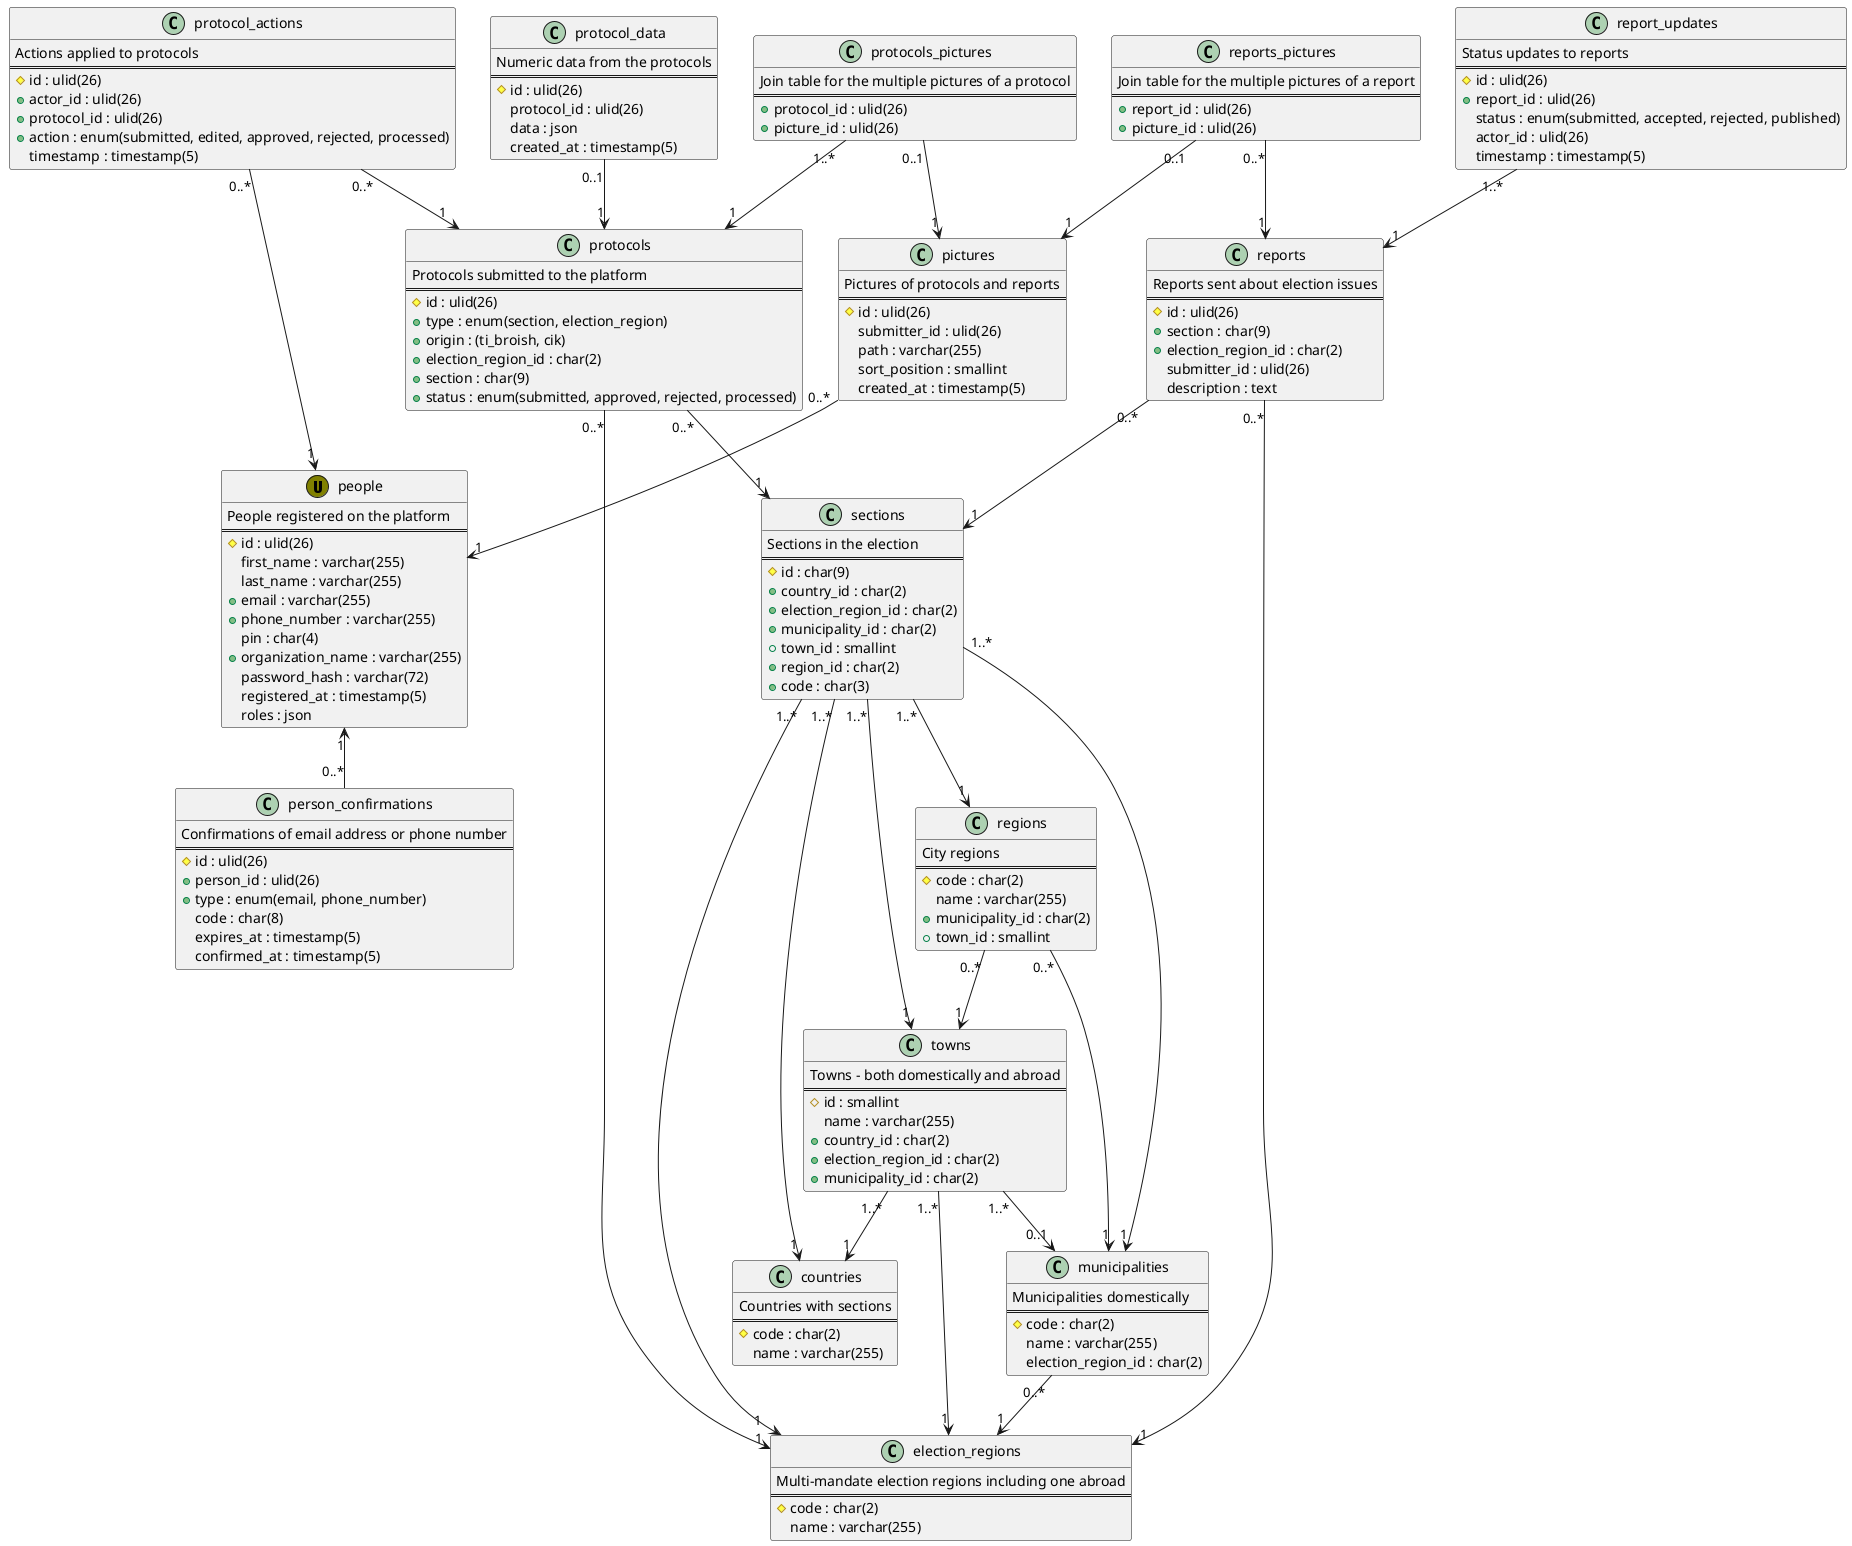 @startuml database

class people <<(U,olive)>> {
  People registered on the platform
  ==
  #id : ulid(26)
  first_name : varchar(255)
  last_name : varchar(255)
  +email : varchar(255)
  +phone_number : varchar(255)
  pin : char(4)
  +organization_name : varchar(255)
  password_hash : varchar(72)
  registered_at : timestamp(5)
  roles : json
}

people "1" <-- "0..*" person_confirmations

class person_confirmations {
    Confirmations of email address or phone number
    ==
    #id : ulid(26)
    +person_id : ulid(26)
    +type : enum(email, phone_number)
    code : char(8)
    expires_at : timestamp(5)
    confirmed_at : timestamp(5)
}

class sections {
    Sections in the election
    ==
    #id : char(9)
    +country_id : char(2)
    +election_region_id : char(2)
    +municipality_id : char(2)
    +town_id : smallint
    +region_id : char(2)
    +code : char(3)
}

sections "1..*" --> "1" countries
sections "1..*" --> "1" election_regions
sections "1..*" --> "1" municipalities
sections "1..*" --> "1" regions
sections "1..*" --> "1" towns

class protocols {
    Protocols submitted to the platform
    ==
    #id : ulid(26)
    +type : enum(section, election_region)
    +origin : (ti_broish, cik)
    +election_region_id : char(2)
    +section : char(9)
    +status : enum(submitted, approved, rejected, processed)
}

protocols "0..*" --> "1" sections
protocols "0..*" --> "1" election_regions

class protocol_data {
    Numeric data from the protocols
    ==
    #id : ulid(26)
    protocol_id : ulid(26)
    data : json
    created_at : timestamp(5)
}

protocol_data "0..1" --> "1" protocols

class protocol_actions {
    Actions applied to protocols
    ==
    #id : ulid(26)
    +actor_id : ulid(26)
    +protocol_id : ulid(26)
    +action : enum(submitted, edited, approved, rejected, processed)
    timestamp : timestamp(5)
}

protocol_actions "0..*" --> "1" protocols
protocol_actions "0..*" --> "1" people

class reports {
    Reports sent about election issues
    ==
    #id : ulid(26)
    +section : char(9)
    +election_region_id : char(2)
    submitter_id : ulid(26)
    description : text
}

reports "0..*" --> "1" sections
reports "0..*" --> "1" election_regions

class report_updates {
    Status updates to reports
    ==
    #id : ulid(26)
    +report_id : ulid(26)
    status : enum(submitted, accepted, rejected, published)
    actor_id : ulid(26)
    timestamp : timestamp(5)
}

report_updates "1..*" --> "1" reports

class pictures {
    Pictures of protocols and reports
    ==
    #id : ulid(26)
    submitter_id : ulid(26)
    path : varchar(255)
    sort_position : smallint
    created_at : timestamp(5)
}

pictures "0..*" --> "1" people

class reports_pictures {
    Join table for the multiple pictures of a report
    ==
    +report_id : ulid(26)
    +picture_id : ulid(26)
}

reports_pictures "0..1" --> "1" pictures
reports_pictures "0..*" --> "1" reports

class protocols_pictures {
    Join table for the multiple pictures of a protocol
    ==
    +protocol_id : ulid(26)
    +picture_id : ulid(26)
}

protocols_pictures "0..1" --> "1" pictures
protocols_pictures "1..*" --> "1" protocols

class election_regions {
    Multi-mandate election regions including one abroad
    ==
    #code : char(2)
    name : varchar(255)
}

class countries {
    Countries with sections
    ==
    #code : char(2)
    name : varchar(255)
}

class municipalities {
    Municipalities domestically
    ==
    #code : char(2)
    name : varchar(255)
    election_region_id : char(2)
}

municipalities "0..*" --> "1" election_regions

class towns {
    Towns - both domestically and abroad
    ==
    #id : smallint
    name : varchar(255)
    +country_id : char(2)
    +election_region_id : char(2)
    +municipality_id : char(2)
}

towns "1..*" --> "1" countries
towns "1..*" --> "1" election_regions
towns "1..*" --> "0..1" municipalities

class regions {
    City regions
    ==
    #code : char(2)
    name : varchar(255)
    +municipality_id : char(2)
    +town_id : smallint
}

regions "0..*" --> "1" municipalities
regions "0..*" --> "1" towns

@enduml